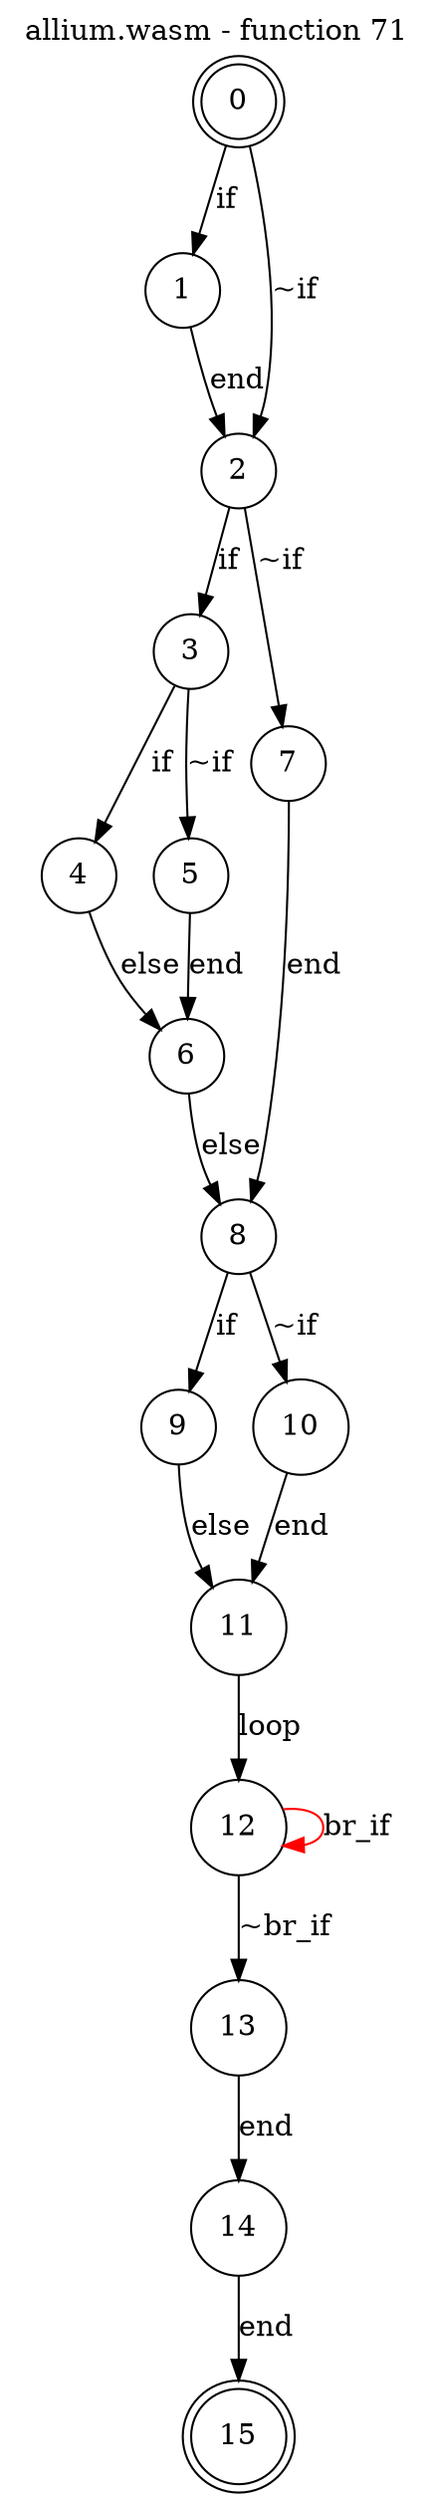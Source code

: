 digraph finite_state_machine {
    label = "allium.wasm - function 71"
    labelloc =  t
    labelfontsize = 16
    labelfontcolor = black
    labelfontname = "Helvetica"
    node [shape = doublecircle]; 0 15;
    node [shape = circle];
    0 -> 1[label = "if"];
    0 -> 2[label = "~if"];
    1 -> 2[label = "end"];
    2 -> 3[label = "if"];
    2 -> 7[label = "~if"];
    3 -> 4[label = "if"];
    3 -> 5[label = "~if"];
    4 -> 6[label = "else"];
    5 -> 6[label = "end"];
    6 -> 8[label = "else"];
    7 -> 8[label = "end"];
    8 -> 9[label = "if"];
    8 -> 10[label = "~if"];
    9 -> 11[label = "else"];
    10 -> 11[label = "end"];
    11 -> 12[label = "loop"];
    12 -> 13[label = "~br_if"];
    12 -> 12[color="red" label = "br_if"];
    13 -> 14[label = "end"];
    14 -> 15[label = "end"];
}
